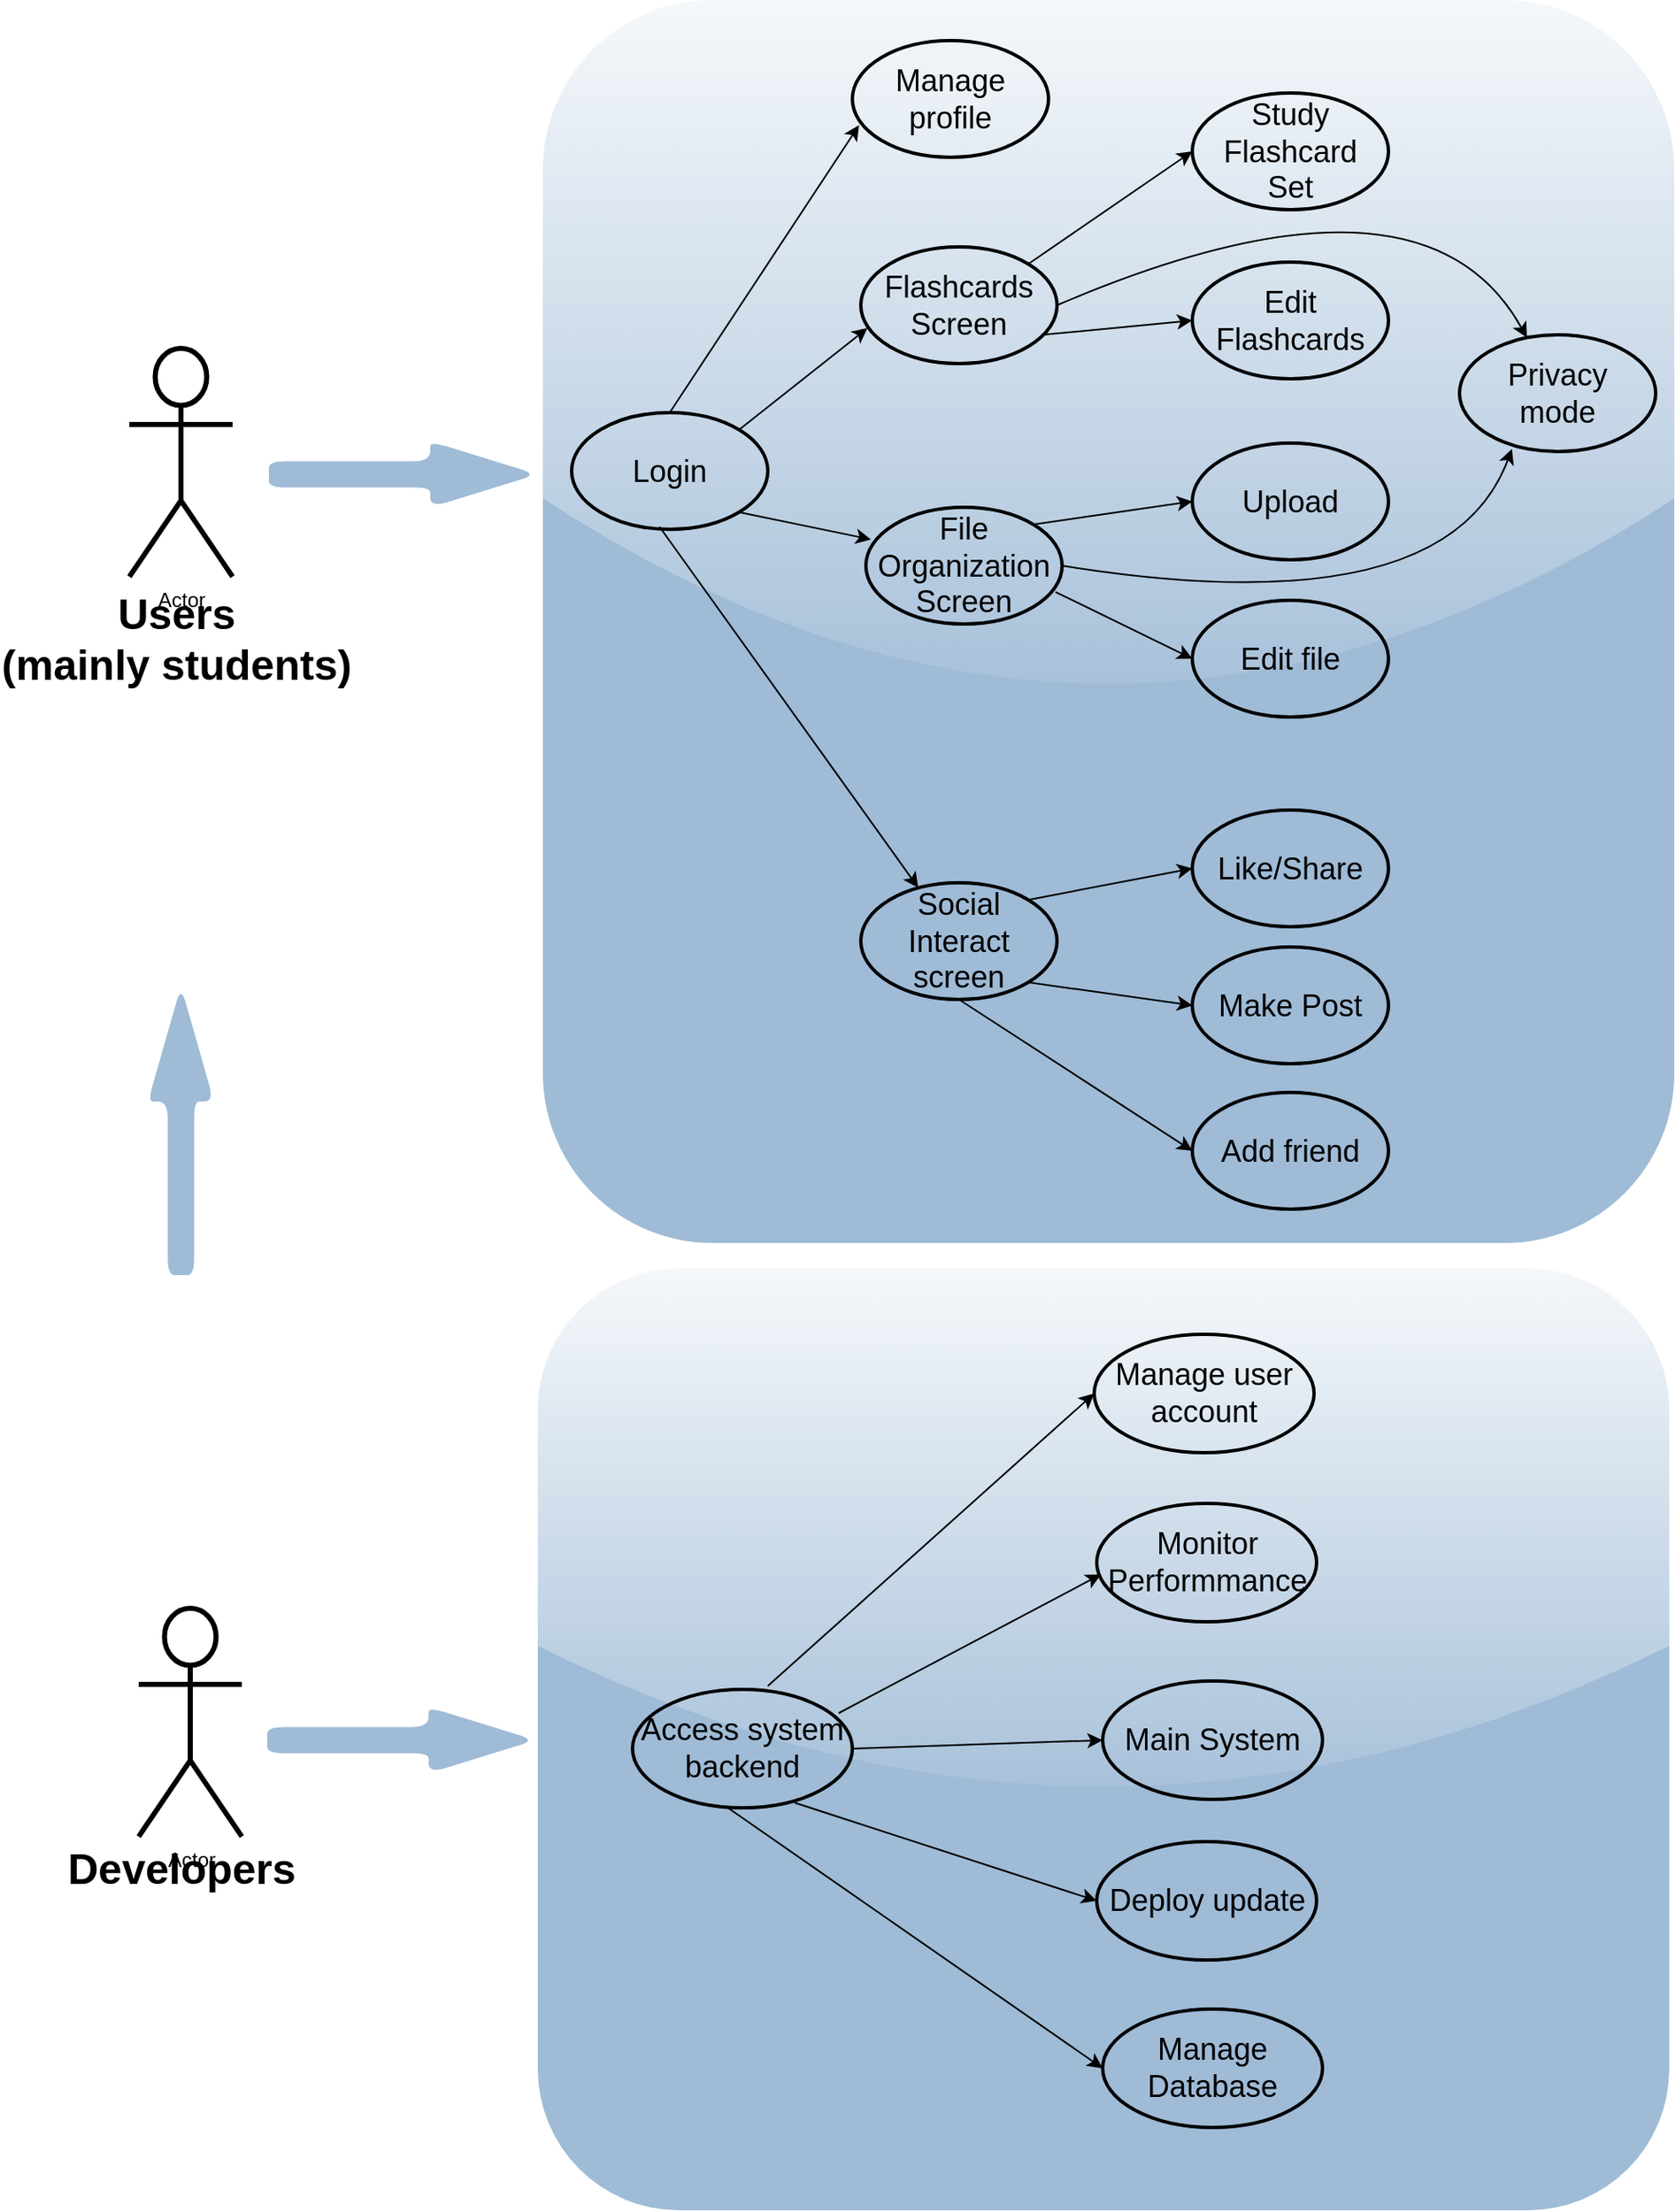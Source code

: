 <mxfile>
    <diagram id="LxLEM6LACnv3bdC89Bdt" name="Page-1">
        <mxGraphModel dx="1041" dy="600" grid="0" gridSize="10" guides="1" tooltips="1" connect="1" arrows="1" fold="1" page="1" pageScale="1" pageWidth="3300" pageHeight="4681" background="#ffffff" math="0" shadow="0">
            <root>
                <mxCell id="0"/>
                <mxCell id="1" parent="0"/>
                <mxCell id="126" value="" style="rounded=1;whiteSpace=wrap;html=1;strokeColor=none;strokeWidth=2;fontSize=18;fillColor=#9FBBD6;fontColor=#ffffff;glass=1;shadow=0;" parent="1" vertex="1">
                    <mxGeometry x="360" y="812" width="669" height="557" as="geometry"/>
                </mxCell>
                <mxCell id="97" value="" style="rounded=1;whiteSpace=wrap;html=1;strokeColor=none;strokeWidth=2;fontSize=18;fillColor=#9FBBD6;fontColor=#ffffff;glass=1;shadow=0;" parent="1" vertex="1">
                    <mxGeometry x="363" y="62" width="669" height="735" as="geometry"/>
                </mxCell>
                <mxCell id="3" value="Actor" style="shape=umlActor;verticalLabelPosition=bottom;verticalAlign=top;html=1;outlineConnect=0;strokeColor=#000000;fillColor=none;fontSize=12;strokeWidth=3;" parent="1" vertex="1">
                    <mxGeometry x="118.5" y="268" width="61" height="135" as="geometry"/>
                </mxCell>
                <mxCell id="4" value="&lt;font color=&quot;#000000&quot; style=&quot;font-size: 25px;&quot;&gt;Users&lt;br&gt;(mainly students)&lt;br&gt;&lt;/font&gt;" style="text;html=1;fontSize=25;fontStyle=1;verticalAlign=middle;align=center;" parent="1" vertex="1">
                    <mxGeometry x="91" y="424" width="110" height="30" as="geometry"/>
                </mxCell>
                <mxCell id="11" value="&lt;font style=&quot;font-size: 18px;&quot;&gt;Login&lt;/font&gt;" style="ellipse;whiteSpace=wrap;html=1;strokeColor=#000000;strokeWidth=2;fontSize=12;fontColor=#000000;fillColor=none;" parent="1" vertex="1">
                    <mxGeometry x="380" y="306" width="116" height="69" as="geometry"/>
                </mxCell>
                <mxCell id="47" value="&lt;font style=&quot;font-size: 18px;&quot;&gt;Manage profile&lt;/font&gt;" style="ellipse;whiteSpace=wrap;html=1;strokeColor=#000000;strokeWidth=2;fontSize=12;fontColor=#000000;fillColor=none;" parent="1" vertex="1">
                    <mxGeometry x="546" y="86" width="116" height="69" as="geometry"/>
                </mxCell>
                <mxCell id="48" value="&lt;font style=&quot;font-size: 18px;&quot;&gt;Flashcards Screen&lt;/font&gt;" style="ellipse;whiteSpace=wrap;html=1;strokeColor=#000000;strokeWidth=2;fontSize=12;fontColor=#000000;fillColor=none;" parent="1" vertex="1">
                    <mxGeometry x="551" y="208" width="116" height="69" as="geometry"/>
                </mxCell>
                <mxCell id="49" value="&lt;font style=&quot;font-size: 18px;&quot;&gt;Edit Flashcards&lt;/font&gt;" style="ellipse;whiteSpace=wrap;html=1;strokeColor=#000000;strokeWidth=2;fontSize=12;fontColor=#000000;fillColor=none;" parent="1" vertex="1">
                    <mxGeometry x="747" y="217" width="116" height="69" as="geometry"/>
                </mxCell>
                <mxCell id="50" value="&lt;font style=&quot;font-size: 18px;&quot;&gt;Study Flashcard &lt;br&gt;Set&lt;/font&gt;" style="ellipse;whiteSpace=wrap;html=1;strokeColor=#000000;strokeWidth=2;fontSize=12;fontColor=#000000;fillColor=none;" parent="1" vertex="1">
                    <mxGeometry x="747" y="117" width="116" height="69" as="geometry"/>
                </mxCell>
                <mxCell id="52" value="&lt;font style=&quot;font-size: 18px;&quot;&gt;Social Interact screen&lt;/font&gt;" style="ellipse;whiteSpace=wrap;html=1;strokeColor=#000000;strokeWidth=2;fontSize=12;fontColor=#000000;fillColor=none;" parent="1" vertex="1">
                    <mxGeometry x="551" y="584" width="116" height="69" as="geometry"/>
                </mxCell>
                <mxCell id="53" value="&lt;font style=&quot;font-size: 18px;&quot;&gt;File Organization Screen&lt;/font&gt;" style="ellipse;whiteSpace=wrap;html=1;strokeColor=#000000;strokeWidth=2;fontSize=12;fontColor=#000000;fillColor=none;" parent="1" vertex="1">
                    <mxGeometry x="554" y="362" width="116" height="69" as="geometry"/>
                </mxCell>
                <mxCell id="55" value="&lt;font style=&quot;font-size: 18px;&quot;&gt;Edit file&lt;/font&gt;" style="ellipse;whiteSpace=wrap;html=1;strokeColor=#000000;strokeWidth=2;fontSize=12;fontColor=#000000;fillColor=none;" parent="1" vertex="1">
                    <mxGeometry x="747" y="417" width="116" height="69" as="geometry"/>
                </mxCell>
                <mxCell id="56" value="&lt;font style=&quot;font-size: 18px;&quot;&gt;Upload&lt;/font&gt;" style="ellipse;whiteSpace=wrap;html=1;strokeColor=#000000;strokeWidth=2;fontSize=12;fontColor=#000000;fillColor=none;" parent="1" vertex="1">
                    <mxGeometry x="747" y="324" width="116" height="69" as="geometry"/>
                </mxCell>
                <mxCell id="57" value="&lt;font style=&quot;font-size: 18px;&quot;&gt;Like/Share&lt;/font&gt;" style="ellipse;whiteSpace=wrap;html=1;strokeColor=#000000;strokeWidth=2;fontSize=12;fontColor=#000000;fillColor=none;" parent="1" vertex="1">
                    <mxGeometry x="747" y="541" width="116" height="69" as="geometry"/>
                </mxCell>
                <mxCell id="58" value="&lt;font style=&quot;font-size: 18px;&quot;&gt;Add friend&lt;/font&gt;" style="ellipse;whiteSpace=wrap;html=1;strokeColor=#000000;strokeWidth=2;fontSize=12;fontColor=#000000;fillColor=none;" parent="1" vertex="1">
                    <mxGeometry x="747" y="708" width="116" height="69" as="geometry"/>
                </mxCell>
                <mxCell id="59" value="&lt;font style=&quot;font-size: 18px;&quot;&gt;Make Post&lt;/font&gt;" style="ellipse;whiteSpace=wrap;html=1;strokeColor=#000000;strokeWidth=2;fontSize=12;fontColor=#000000;fillColor=none;" parent="1" vertex="1">
                    <mxGeometry x="747" y="622" width="116" height="69" as="geometry"/>
                </mxCell>
                <mxCell id="60" value="&lt;font style=&quot;font-size: 18px;&quot;&gt;Privacy &lt;br&gt;mode&lt;/font&gt;" style="ellipse;whiteSpace=wrap;html=1;strokeColor=#000000;strokeWidth=2;fontSize=12;fontColor=#000000;fillColor=none;" parent="1" vertex="1">
                    <mxGeometry x="905" y="260" width="116" height="69" as="geometry"/>
                </mxCell>
                <mxCell id="78" value="" style="endArrow=classic;html=1;rounded=0;strokeColor=#000000;strokeWidth=1;fontSize=18;exitX=1;exitY=0;exitDx=0;exitDy=0;entryX=0;entryY=0.5;entryDx=0;entryDy=0;" parent="1" source="48" target="50" edge="1">
                    <mxGeometry width="50" height="50" relative="1" as="geometry">
                        <mxPoint x="642" y="368" as="sourcePoint"/>
                        <mxPoint x="778" y="121" as="targetPoint"/>
                    </mxGeometry>
                </mxCell>
                <mxCell id="79" value="" style="endArrow=classic;html=1;rounded=0;strokeColor=#000000;strokeWidth=1;fontSize=18;exitX=0.922;exitY=0.754;exitDx=0;exitDy=0;exitPerimeter=0;entryX=0;entryY=0.5;entryDx=0;entryDy=0;" parent="1" source="48" target="49" edge="1">
                    <mxGeometry width="50" height="50" relative="1" as="geometry">
                        <mxPoint x="642" y="368" as="sourcePoint"/>
                        <mxPoint x="786" y="231" as="targetPoint"/>
                    </mxGeometry>
                </mxCell>
                <mxCell id="80" value="" style="endArrow=classic;html=1;rounded=0;strokeColor=#000000;strokeWidth=1;fontSize=18;exitX=0.5;exitY=0;exitDx=0;exitDy=0;entryX=0.034;entryY=0.725;entryDx=0;entryDy=0;entryPerimeter=0;" parent="1" source="11" target="47" edge="1">
                    <mxGeometry width="50" height="50" relative="1" as="geometry">
                        <mxPoint x="642" y="368" as="sourcePoint"/>
                        <mxPoint x="692" y="318" as="targetPoint"/>
                    </mxGeometry>
                </mxCell>
                <mxCell id="81" value="" style="endArrow=classic;html=1;rounded=0;strokeColor=#000000;strokeWidth=1;fontSize=18;exitX=1;exitY=0;exitDx=0;exitDy=0;entryX=0.034;entryY=0.696;entryDx=0;entryDy=0;entryPerimeter=0;" parent="1" source="11" target="48" edge="1">
                    <mxGeometry width="50" height="50" relative="1" as="geometry">
                        <mxPoint x="642" y="368" as="sourcePoint"/>
                        <mxPoint x="692" y="318" as="targetPoint"/>
                    </mxGeometry>
                </mxCell>
                <mxCell id="82" value="" style="endArrow=classic;html=1;rounded=0;strokeColor=#000000;strokeWidth=1;fontSize=18;entryX=0;entryY=0.5;entryDx=0;entryDy=0;exitX=1;exitY=0;exitDx=0;exitDy=0;" parent="1" source="53" target="56" edge="1">
                    <mxGeometry width="50" height="50" relative="1" as="geometry">
                        <mxPoint x="655" y="391" as="sourcePoint"/>
                        <mxPoint x="692" y="318" as="targetPoint"/>
                    </mxGeometry>
                </mxCell>
                <mxCell id="83" value="" style="endArrow=classic;html=1;rounded=0;strokeColor=#000000;strokeWidth=1;fontSize=18;entryX=0;entryY=0.5;entryDx=0;entryDy=0;exitX=0.966;exitY=0.725;exitDx=0;exitDy=0;exitPerimeter=0;" parent="1" source="53" target="55" edge="1">
                    <mxGeometry width="50" height="50" relative="1" as="geometry">
                        <mxPoint x="642" y="368" as="sourcePoint"/>
                        <mxPoint x="692" y="318" as="targetPoint"/>
                    </mxGeometry>
                </mxCell>
                <mxCell id="84" value="" style="endArrow=classic;html=1;rounded=0;strokeColor=#000000;strokeWidth=1;fontSize=18;exitX=1;exitY=0;exitDx=0;exitDy=0;entryX=0;entryY=0.5;entryDx=0;entryDy=0;" parent="1" source="52" target="57" edge="1">
                    <mxGeometry width="50" height="50" relative="1" as="geometry">
                        <mxPoint x="642" y="544" as="sourcePoint"/>
                        <mxPoint x="692" y="494" as="targetPoint"/>
                    </mxGeometry>
                </mxCell>
                <mxCell id="85" value="" style="endArrow=classic;html=1;rounded=0;strokeColor=#000000;strokeWidth=1;fontSize=18;exitX=1;exitY=1;exitDx=0;exitDy=0;entryX=0;entryY=0.5;entryDx=0;entryDy=0;" parent="1" source="52" target="59" edge="1">
                    <mxGeometry width="50" height="50" relative="1" as="geometry">
                        <mxPoint x="642" y="544" as="sourcePoint"/>
                        <mxPoint x="692" y="494" as="targetPoint"/>
                    </mxGeometry>
                </mxCell>
                <mxCell id="86" value="" style="endArrow=classic;html=1;rounded=0;strokeColor=#000000;strokeWidth=1;fontSize=18;exitX=0.5;exitY=1;exitDx=0;exitDy=0;entryX=0;entryY=0.5;entryDx=0;entryDy=0;" parent="1" source="52" target="58" edge="1">
                    <mxGeometry width="50" height="50" relative="1" as="geometry">
                        <mxPoint x="642" y="636" as="sourcePoint"/>
                        <mxPoint x="692" y="586" as="targetPoint"/>
                    </mxGeometry>
                </mxCell>
                <mxCell id="87" value="" style="endArrow=classic;html=1;strokeColor=#000000;strokeWidth=1;fontSize=18;exitX=1;exitY=0.5;exitDx=0;exitDy=0;curved=1;" parent="1" source="48" target="60" edge="1">
                    <mxGeometry width="50" height="50" relative="1" as="geometry">
                        <mxPoint x="642" y="336" as="sourcePoint"/>
                        <mxPoint x="692" y="286" as="targetPoint"/>
                        <Array as="points">
                            <mxPoint x="883" y="150"/>
                        </Array>
                    </mxGeometry>
                </mxCell>
                <mxCell id="88" value="" style="endArrow=classic;html=1;strokeColor=#000000;strokeWidth=1;fontSize=18;exitX=1;exitY=0.5;exitDx=0;exitDy=0;entryX=0.267;entryY=0.978;entryDx=0;entryDy=0;entryPerimeter=0;curved=1;" parent="1" source="53" target="60" edge="1">
                    <mxGeometry width="50" height="50" relative="1" as="geometry">
                        <mxPoint x="642" y="357" as="sourcePoint"/>
                        <mxPoint x="692" y="307" as="targetPoint"/>
                        <Array as="points">
                            <mxPoint x="897" y="433"/>
                        </Array>
                    </mxGeometry>
                </mxCell>
                <mxCell id="89" value="" style="endArrow=classic;html=1;strokeColor=#000000;strokeWidth=1;fontSize=18;curved=1;exitX=0.448;exitY=0.978;exitDx=0;exitDy=0;exitPerimeter=0;entryX=0.293;entryY=0.043;entryDx=0;entryDy=0;entryPerimeter=0;" parent="1" source="11" target="52" edge="1">
                    <mxGeometry width="50" height="50" relative="1" as="geometry">
                        <mxPoint x="642" y="528" as="sourcePoint"/>
                        <mxPoint x="692" y="478" as="targetPoint"/>
                    </mxGeometry>
                </mxCell>
                <mxCell id="90" value="" style="endArrow=classic;html=1;strokeColor=#000000;strokeWidth=1;fontSize=18;curved=1;entryX=0.026;entryY=0.275;entryDx=0;entryDy=0;exitX=1;exitY=1;exitDx=0;exitDy=0;entryPerimeter=0;" parent="1" source="11" target="53" edge="1">
                    <mxGeometry width="50" height="50" relative="1" as="geometry">
                        <mxPoint x="487" y="371" as="sourcePoint"/>
                        <mxPoint x="692" y="478" as="targetPoint"/>
                    </mxGeometry>
                </mxCell>
                <mxCell id="101" value="Actor" style="shape=umlActor;verticalLabelPosition=bottom;verticalAlign=top;html=1;outlineConnect=0;strokeColor=#000000;fillColor=none;fontSize=12;strokeWidth=3;" parent="1" vertex="1">
                    <mxGeometry x="124" y="1013" width="61" height="135" as="geometry"/>
                </mxCell>
                <mxCell id="102" value="&lt;font color=&quot;#000000&quot; style=&quot;font-size: 25px;&quot;&gt;Developers&lt;/font&gt;" style="text;html=1;fontSize=25;fontStyle=1;verticalAlign=middle;align=center;" parent="1" vertex="1">
                    <mxGeometry x="94" y="1151" width="110" height="30" as="geometry"/>
                </mxCell>
                <mxCell id="103" value="" style="shape=singleArrow;whiteSpace=wrap;html=1;arrowWidth=0.4;arrowSize=0.4;fontSize=18;fillColor=#9FBBD6;strokeColor=none;fontColor=#ffffff;rounded=1;strokeWidth=2;glass=1;shadow=0;" parent="1" vertex="1">
                    <mxGeometry x="201" y="323" width="159" height="39" as="geometry"/>
                </mxCell>
                <mxCell id="106" value="" style="shape=singleArrow;whiteSpace=wrap;html=1;arrowWidth=0.4;arrowSize=0.4;fontSize=18;fillColor=#9FBBD6;strokeColor=none;fontColor=#ffffff;rounded=1;strokeWidth=2;glass=1;shadow=0;rotation=-90;" parent="1" vertex="1">
                    <mxGeometry x="63.5" y="711" width="171" height="39" as="geometry"/>
                </mxCell>
                <mxCell id="108" value="&lt;font style=&quot;font-size: 18px;&quot;&gt;Manage user account&lt;/font&gt;" style="ellipse;whiteSpace=wrap;html=1;strokeColor=#000000;strokeWidth=2;fontSize=12;fontColor=#000000;fillColor=none;" parent="1" vertex="1">
                    <mxGeometry x="689" y="851" width="130" height="70" as="geometry"/>
                </mxCell>
                <mxCell id="109" value="&lt;span style=&quot;font-size: 18px;&quot;&gt;Monitor&lt;/span&gt;&lt;br style=&quot;font-size: 18px;&quot;&gt;&lt;span style=&quot;font-size: 18px;&quot;&gt;Performmance&lt;/span&gt;" style="ellipse;whiteSpace=wrap;html=1;strokeColor=#000000;strokeWidth=2;fontSize=12;fontColor=#000000;fillColor=none;" parent="1" vertex="1">
                    <mxGeometry x="690.5" y="951" width="130" height="70" as="geometry"/>
                </mxCell>
                <mxCell id="110" value="&lt;span style=&quot;font-size: 18px;&quot;&gt;Main System&lt;/span&gt;" style="ellipse;whiteSpace=wrap;html=1;strokeColor=#000000;strokeWidth=2;fontSize=12;fontColor=#000000;fillColor=none;" parent="1" vertex="1">
                    <mxGeometry x="694" y="1056" width="130" height="70" as="geometry"/>
                </mxCell>
                <mxCell id="111" value="&lt;span style=&quot;font-size: 18px;&quot;&gt;Deploy update&lt;/span&gt;" style="ellipse;whiteSpace=wrap;html=1;strokeColor=#000000;strokeWidth=2;fontSize=12;fontColor=#000000;fillColor=none;" parent="1" vertex="1">
                    <mxGeometry x="690.5" y="1151" width="130" height="70" as="geometry"/>
                </mxCell>
                <mxCell id="112" value="&lt;span style=&quot;font-size: 18px;&quot;&gt;Manage Database&lt;/span&gt;" style="ellipse;whiteSpace=wrap;html=1;strokeColor=#000000;strokeWidth=2;fontSize=12;fontColor=#000000;fillColor=none;" parent="1" vertex="1">
                    <mxGeometry x="694" y="1250" width="130" height="70" as="geometry"/>
                </mxCell>
                <mxCell id="115" value="" style="shape=singleArrow;whiteSpace=wrap;html=1;arrowWidth=0.4;arrowSize=0.4;fontSize=18;fillColor=#9FBBD6;strokeColor=none;fontColor=#ffffff;rounded=1;strokeWidth=2;glass=1;shadow=0;" parent="1" vertex="1">
                    <mxGeometry x="200" y="1071.5" width="159" height="39" as="geometry"/>
                </mxCell>
                <mxCell id="127" value="&lt;span style=&quot;font-size: 18px;&quot;&gt;Access system backend&lt;/span&gt;" style="ellipse;whiteSpace=wrap;html=1;strokeColor=#000000;strokeWidth=2;fontSize=12;fontColor=#000000;fillColor=none;" parent="1" vertex="1">
                    <mxGeometry x="416" y="1061" width="130" height="70" as="geometry"/>
                </mxCell>
                <mxCell id="129" value="" style="endArrow=classic;html=1;strokeColor=#000000;strokeWidth=1;fontSize=18;curved=1;entryX=0;entryY=0.5;entryDx=0;entryDy=0;exitX=0.615;exitY=-0.029;exitDx=0;exitDy=0;exitPerimeter=0;" parent="1" source="127" target="108" edge="1">
                    <mxGeometry width="50" height="50" relative="1" as="geometry">
                        <mxPoint x="486" y="1185" as="sourcePoint"/>
                        <mxPoint x="536" y="1135" as="targetPoint"/>
                    </mxGeometry>
                </mxCell>
                <mxCell id="130" value="" style="endArrow=classic;html=1;strokeColor=#000000;strokeWidth=1;fontSize=18;curved=1;entryX=0.019;entryY=0.6;entryDx=0;entryDy=0;entryPerimeter=0;exitX=0.938;exitY=0.2;exitDx=0;exitDy=0;exitPerimeter=0;" parent="1" source="127" target="109" edge="1">
                    <mxGeometry width="50" height="50" relative="1" as="geometry">
                        <mxPoint x="486" y="1185" as="sourcePoint"/>
                        <mxPoint x="536" y="1135" as="targetPoint"/>
                    </mxGeometry>
                </mxCell>
                <mxCell id="131" value="" style="endArrow=classic;html=1;strokeColor=#000000;strokeWidth=1;fontSize=18;curved=1;entryX=0;entryY=0.5;entryDx=0;entryDy=0;exitX=1;exitY=0.5;exitDx=0;exitDy=0;" parent="1" source="127" target="110" edge="1">
                    <mxGeometry width="50" height="50" relative="1" as="geometry">
                        <mxPoint x="486" y="1185" as="sourcePoint"/>
                        <mxPoint x="536" y="1135" as="targetPoint"/>
                    </mxGeometry>
                </mxCell>
                <mxCell id="132" value="" style="endArrow=classic;html=1;strokeColor=#000000;strokeWidth=1;fontSize=18;curved=1;entryX=0;entryY=0.5;entryDx=0;entryDy=0;exitX=0.738;exitY=0.957;exitDx=0;exitDy=0;exitPerimeter=0;" parent="1" source="127" target="111" edge="1">
                    <mxGeometry width="50" height="50" relative="1" as="geometry">
                        <mxPoint x="486" y="1185" as="sourcePoint"/>
                        <mxPoint x="536" y="1135" as="targetPoint"/>
                    </mxGeometry>
                </mxCell>
                <mxCell id="133" value="" style="endArrow=classic;html=1;strokeColor=#000000;strokeWidth=1;fontSize=18;curved=1;entryX=0;entryY=0.5;entryDx=0;entryDy=0;exitX=0.423;exitY=0.986;exitDx=0;exitDy=0;exitPerimeter=0;" parent="1" source="127" target="112" edge="1">
                    <mxGeometry width="50" height="50" relative="1" as="geometry">
                        <mxPoint x="486" y="1185" as="sourcePoint"/>
                        <mxPoint x="536" y="1135" as="targetPoint"/>
                    </mxGeometry>
                </mxCell>
            </root>
        </mxGraphModel>
    </diagram>
</mxfile>